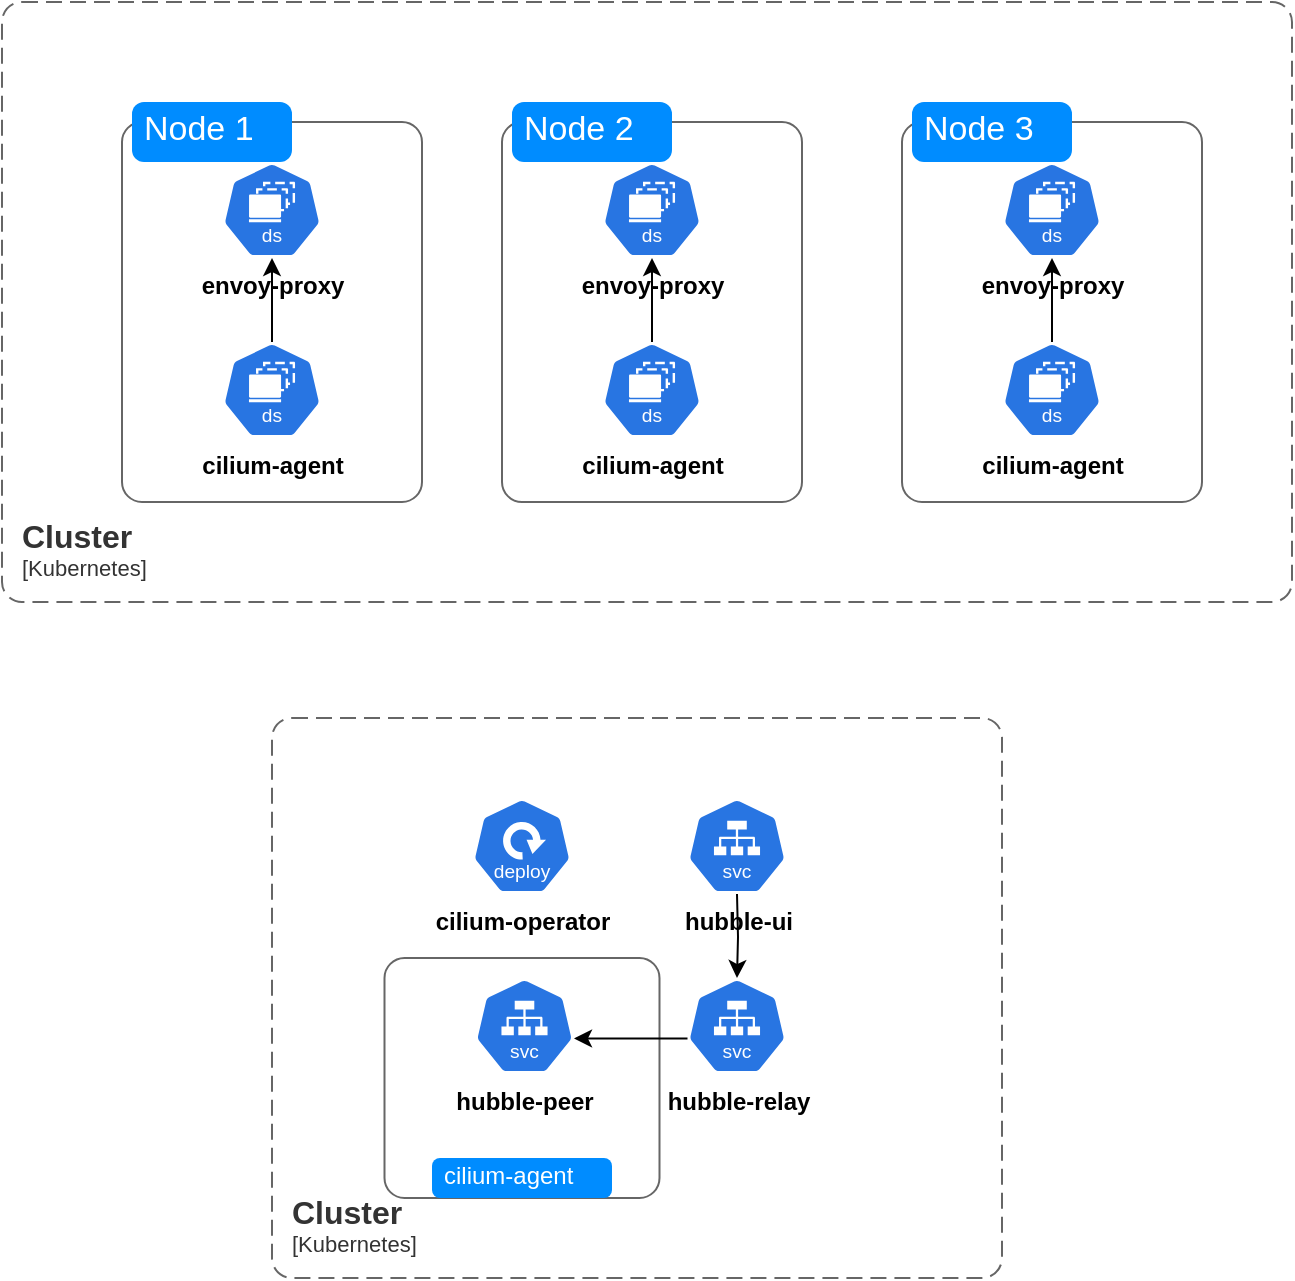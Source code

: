 <mxfile version="24.0.0" type="github">
  <diagram name="Page-1" id="5f0bae14-7c28-e335-631c-24af17079c00">
    <mxGraphModel dx="1050" dy="653" grid="1" gridSize="10" guides="1" tooltips="1" connect="1" arrows="1" fold="1" page="1" pageScale="1" pageWidth="1100" pageHeight="850" background="none" math="0" shadow="0">
      <root>
        <mxCell id="0" />
        <mxCell id="1" parent="0" />
        <mxCell id="4Z7kTOS7S87wvoV_SWmV-7" value="" style="shape=mxgraph.mockup.containers.marginRect;rectMarginTop=10;strokeColor=#666666;strokeWidth=1;dashed=0;rounded=1;arcSize=5;recursiveResize=0;html=1;whiteSpace=wrap;fontStyle=0" vertex="1" parent="1">
          <mxGeometry x="250" y="175" width="150" height="200" as="geometry" />
        </mxCell>
        <mxCell id="4Z7kTOS7S87wvoV_SWmV-8" value="Node 1" style="shape=rect;strokeColor=none;fillColor=#008cff;strokeWidth=1;dashed=0;rounded=1;arcSize=20;fontColor=#ffffff;fontSize=17;spacing=2;spacingTop=-2;align=left;autosize=1;spacingLeft=4;resizeWidth=0;resizeHeight=0;perimeter=none;html=1;whiteSpace=wrap;" vertex="1" parent="4Z7kTOS7S87wvoV_SWmV-7">
          <mxGeometry x="5" width="80" height="30" as="geometry" />
        </mxCell>
        <mxCell id="4Z7kTOS7S87wvoV_SWmV-60" style="edgeStyle=orthogonalEdgeStyle;rounded=0;orthogonalLoop=1;jettySize=auto;html=1;exitX=0.5;exitY=0;exitDx=0;exitDy=0;exitPerimeter=0;" edge="1" parent="4Z7kTOS7S87wvoV_SWmV-7" source="4Z7kTOS7S87wvoV_SWmV-50" target="4Z7kTOS7S87wvoV_SWmV-54">
          <mxGeometry relative="1" as="geometry" />
        </mxCell>
        <mxCell id="4Z7kTOS7S87wvoV_SWmV-50" value="&lt;b&gt;cilium-agent&lt;/b&gt;" style="aspect=fixed;sketch=0;html=1;dashed=0;whitespace=wrap;fillColor=#2875E2;strokeColor=#ffffff;points=[[0.005,0.63,0],[0.1,0.2,0],[0.9,0.2,0],[0.5,0,0],[0.995,0.63,0],[0.72,0.99,0],[0.5,1,0],[0.28,0.99,0]];shape=mxgraph.kubernetes.icon2;kubernetesLabel=1;prIcon=ds;labelPosition=center;verticalLabelPosition=bottom;align=center;verticalAlign=top;" vertex="1" parent="4Z7kTOS7S87wvoV_SWmV-7">
          <mxGeometry x="50" y="120" width="50" height="48" as="geometry" />
        </mxCell>
        <mxCell id="4Z7kTOS7S87wvoV_SWmV-54" value="&lt;b&gt;envoy-proxy&lt;/b&gt;" style="aspect=fixed;sketch=0;html=1;dashed=0;whitespace=wrap;fillColor=#2875E2;strokeColor=#ffffff;points=[[0.005,0.63,0],[0.1,0.2,0],[0.9,0.2,0],[0.5,0,0],[0.995,0.63,0],[0.72,0.99,0],[0.5,1,0],[0.28,0.99,0]];shape=mxgraph.kubernetes.icon2;kubernetesLabel=1;prIcon=ds;labelPosition=center;verticalLabelPosition=bottom;align=center;verticalAlign=top;" vertex="1" parent="4Z7kTOS7S87wvoV_SWmV-7">
          <mxGeometry x="50" y="30" width="50" height="48" as="geometry" />
        </mxCell>
        <object placeholders="1" c4Name="Cluster" c4Type="SystemScopeBoundary" c4Application="Kubernetes" label="&lt;font style=&quot;font-size: 16px&quot;&gt;&lt;b&gt;&lt;div style=&quot;text-align: left&quot;&gt;%c4Name%&lt;/div&gt;&lt;/b&gt;&lt;/font&gt;&lt;div style=&quot;text-align: left&quot;&gt;[%c4Application%]&lt;/div&gt;" id="4Z7kTOS7S87wvoV_SWmV-19">
          <mxCell style="rounded=1;fontSize=11;whiteSpace=wrap;html=1;dashed=1;arcSize=20;fillColor=none;strokeColor=#666666;fontColor=#333333;labelBackgroundColor=none;align=left;verticalAlign=bottom;labelBorderColor=none;spacingTop=0;spacing=10;dashPattern=8 4;metaEdit=1;rotatable=0;perimeter=rectanglePerimeter;noLabel=0;labelPadding=0;allowArrows=0;connectable=0;expand=0;recursiveResize=0;editable=1;pointerEvents=0;absoluteArcSize=1;points=[[0.25,0,0],[0.5,0,0],[0.75,0,0],[1,0.25,0],[1,0.5,0],[1,0.75,0],[0.75,1,0],[0.5,1,0],[0.25,1,0],[0,0.75,0],[0,0.5,0],[0,0.25,0]];" vertex="1" parent="1">
            <mxGeometry x="190" y="125" width="645" height="300" as="geometry" />
          </mxCell>
        </object>
        <object placeholders="1" c4Name="Cluster" c4Type="SystemScopeBoundary" c4Application="Kubernetes" label="&lt;font style=&quot;font-size: 16px&quot;&gt;&lt;b&gt;&lt;div style=&quot;text-align: left&quot;&gt;%c4Name%&lt;/div&gt;&lt;/b&gt;&lt;/font&gt;&lt;div style=&quot;text-align: left&quot;&gt;[%c4Application%]&lt;/div&gt;" id="4Z7kTOS7S87wvoV_SWmV-38">
          <mxCell style="rounded=1;fontSize=11;whiteSpace=wrap;html=1;dashed=1;arcSize=20;fillColor=none;strokeColor=#666666;fontColor=#333333;labelBackgroundColor=none;align=left;verticalAlign=bottom;labelBorderColor=none;spacingTop=0;spacing=10;dashPattern=8 4;metaEdit=1;rotatable=0;perimeter=rectanglePerimeter;noLabel=0;labelPadding=0;allowArrows=0;connectable=0;expand=0;recursiveResize=0;editable=1;pointerEvents=0;absoluteArcSize=1;points=[[0.25,0,0],[0.5,0,0],[0.75,0,0],[1,0.25,0],[1,0.5,0],[1,0.75,0],[0.75,1,0],[0.5,1,0],[0.25,1,0],[0,0.75,0],[0,0.5,0],[0,0.25,0]];" vertex="1" parent="1">
            <mxGeometry x="325" y="483" width="365" height="280" as="geometry" />
          </mxCell>
        </object>
        <mxCell id="4Z7kTOS7S87wvoV_SWmV-46" value="&lt;b&gt;cilium-operator&lt;/b&gt;" style="aspect=fixed;sketch=0;html=1;dashed=0;whitespace=wrap;fillColor=#2875E2;strokeColor=#ffffff;points=[[0.005,0.63,0],[0.1,0.2,0],[0.9,0.2,0],[0.5,0,0],[0.995,0.63,0],[0.72,0.99,0],[0.5,1,0],[0.28,0.99,0]];shape=mxgraph.kubernetes.icon2;kubernetesLabel=1;prIcon=deploy;labelPosition=center;verticalLabelPosition=bottom;align=center;verticalAlign=top;" vertex="1" parent="1">
          <mxGeometry x="425" y="523" width="50" height="48" as="geometry" />
        </mxCell>
        <mxCell id="4Z7kTOS7S87wvoV_SWmV-49" value="&lt;b&gt;hubble-relay&lt;/b&gt;" style="aspect=fixed;sketch=0;html=1;dashed=0;whitespace=wrap;fillColor=#2875E2;strokeColor=#ffffff;points=[[0.005,0.63,0],[0.1,0.2,0],[0.9,0.2,0],[0.5,0,0],[0.995,0.63,0],[0.72,0.99,0],[0.5,1,0],[0.28,0.99,0]];shape=mxgraph.kubernetes.icon2;kubernetesLabel=1;prIcon=svc;labelPosition=center;verticalLabelPosition=bottom;align=center;verticalAlign=top;" vertex="1" parent="1">
          <mxGeometry x="532.5" y="613" width="50" height="48" as="geometry" />
        </mxCell>
        <mxCell id="4Z7kTOS7S87wvoV_SWmV-61" value="" style="shape=mxgraph.mockup.containers.marginRect;rectMarginTop=10;strokeColor=#666666;strokeWidth=1;dashed=0;rounded=1;arcSize=5;recursiveResize=0;html=1;whiteSpace=wrap;fontStyle=0" vertex="1" parent="1">
          <mxGeometry x="440" y="175" width="150" height="200" as="geometry" />
        </mxCell>
        <mxCell id="4Z7kTOS7S87wvoV_SWmV-62" value="Node 2" style="shape=rect;strokeColor=none;fillColor=#008cff;strokeWidth=1;dashed=0;rounded=1;arcSize=20;fontColor=#ffffff;fontSize=17;spacing=2;spacingTop=-2;align=left;autosize=1;spacingLeft=4;resizeWidth=0;resizeHeight=0;perimeter=none;html=1;whiteSpace=wrap;" vertex="1" parent="4Z7kTOS7S87wvoV_SWmV-61">
          <mxGeometry x="5" width="80" height="30" as="geometry" />
        </mxCell>
        <mxCell id="4Z7kTOS7S87wvoV_SWmV-63" style="edgeStyle=orthogonalEdgeStyle;rounded=0;orthogonalLoop=1;jettySize=auto;html=1;exitX=0.5;exitY=0;exitDx=0;exitDy=0;exitPerimeter=0;" edge="1" parent="4Z7kTOS7S87wvoV_SWmV-61" source="4Z7kTOS7S87wvoV_SWmV-64" target="4Z7kTOS7S87wvoV_SWmV-65">
          <mxGeometry relative="1" as="geometry" />
        </mxCell>
        <mxCell id="4Z7kTOS7S87wvoV_SWmV-64" value="&lt;b&gt;cilium-agent&lt;/b&gt;" style="aspect=fixed;sketch=0;html=1;dashed=0;whitespace=wrap;fillColor=#2875E2;strokeColor=#ffffff;points=[[0.005,0.63,0],[0.1,0.2,0],[0.9,0.2,0],[0.5,0,0],[0.995,0.63,0],[0.72,0.99,0],[0.5,1,0],[0.28,0.99,0]];shape=mxgraph.kubernetes.icon2;kubernetesLabel=1;prIcon=ds;labelPosition=center;verticalLabelPosition=bottom;align=center;verticalAlign=top;" vertex="1" parent="4Z7kTOS7S87wvoV_SWmV-61">
          <mxGeometry x="50" y="120" width="50" height="48" as="geometry" />
        </mxCell>
        <mxCell id="4Z7kTOS7S87wvoV_SWmV-65" value="&lt;b&gt;envoy-proxy&lt;/b&gt;" style="aspect=fixed;sketch=0;html=1;dashed=0;whitespace=wrap;fillColor=#2875E2;strokeColor=#ffffff;points=[[0.005,0.63,0],[0.1,0.2,0],[0.9,0.2,0],[0.5,0,0],[0.995,0.63,0],[0.72,0.99,0],[0.5,1,0],[0.28,0.99,0]];shape=mxgraph.kubernetes.icon2;kubernetesLabel=1;prIcon=ds;labelPosition=center;verticalLabelPosition=bottom;align=center;verticalAlign=top;" vertex="1" parent="4Z7kTOS7S87wvoV_SWmV-61">
          <mxGeometry x="50" y="30" width="50" height="48" as="geometry" />
        </mxCell>
        <mxCell id="4Z7kTOS7S87wvoV_SWmV-66" value="" style="shape=mxgraph.mockup.containers.marginRect;rectMarginTop=10;strokeColor=#666666;strokeWidth=1;dashed=0;rounded=1;arcSize=5;recursiveResize=0;html=1;whiteSpace=wrap;fontStyle=0" vertex="1" parent="1">
          <mxGeometry x="640" y="175" width="150" height="200" as="geometry" />
        </mxCell>
        <mxCell id="4Z7kTOS7S87wvoV_SWmV-67" value="Node 3" style="shape=rect;strokeColor=none;fillColor=#008cff;strokeWidth=1;dashed=0;rounded=1;arcSize=20;fontColor=#ffffff;fontSize=17;spacing=2;spacingTop=-2;align=left;autosize=1;spacingLeft=4;resizeWidth=0;resizeHeight=0;perimeter=none;html=1;whiteSpace=wrap;" vertex="1" parent="4Z7kTOS7S87wvoV_SWmV-66">
          <mxGeometry x="5" width="80" height="30" as="geometry" />
        </mxCell>
        <mxCell id="4Z7kTOS7S87wvoV_SWmV-68" style="edgeStyle=orthogonalEdgeStyle;rounded=0;orthogonalLoop=1;jettySize=auto;html=1;exitX=0.5;exitY=0;exitDx=0;exitDy=0;exitPerimeter=0;" edge="1" parent="4Z7kTOS7S87wvoV_SWmV-66" source="4Z7kTOS7S87wvoV_SWmV-69" target="4Z7kTOS7S87wvoV_SWmV-70">
          <mxGeometry relative="1" as="geometry" />
        </mxCell>
        <mxCell id="4Z7kTOS7S87wvoV_SWmV-69" value="&lt;b&gt;cilium-agent&lt;/b&gt;" style="aspect=fixed;sketch=0;html=1;dashed=0;whitespace=wrap;fillColor=#2875E2;strokeColor=#ffffff;points=[[0.005,0.63,0],[0.1,0.2,0],[0.9,0.2,0],[0.5,0,0],[0.995,0.63,0],[0.72,0.99,0],[0.5,1,0],[0.28,0.99,0]];shape=mxgraph.kubernetes.icon2;kubernetesLabel=1;prIcon=ds;labelPosition=center;verticalLabelPosition=bottom;align=center;verticalAlign=top;" vertex="1" parent="4Z7kTOS7S87wvoV_SWmV-66">
          <mxGeometry x="50" y="120" width="50" height="48" as="geometry" />
        </mxCell>
        <mxCell id="4Z7kTOS7S87wvoV_SWmV-70" value="&lt;b&gt;envoy-proxy&lt;/b&gt;" style="aspect=fixed;sketch=0;html=1;dashed=0;whitespace=wrap;fillColor=#2875E2;strokeColor=#ffffff;points=[[0.005,0.63,0],[0.1,0.2,0],[0.9,0.2,0],[0.5,0,0],[0.995,0.63,0],[0.72,0.99,0],[0.5,1,0],[0.28,0.99,0]];shape=mxgraph.kubernetes.icon2;kubernetesLabel=1;prIcon=ds;labelPosition=center;verticalLabelPosition=bottom;align=center;verticalAlign=top;" vertex="1" parent="4Z7kTOS7S87wvoV_SWmV-66">
          <mxGeometry x="50" y="30" width="50" height="48" as="geometry" />
        </mxCell>
        <mxCell id="4Z7kTOS7S87wvoV_SWmV-72" style="edgeStyle=orthogonalEdgeStyle;rounded=0;orthogonalLoop=1;jettySize=auto;html=1;exitX=0.5;exitY=1;exitDx=0;exitDy=0;exitPerimeter=0;entryX=0.5;entryY=0;entryDx=0;entryDy=0;entryPerimeter=0;" edge="1" parent="1" target="4Z7kTOS7S87wvoV_SWmV-49">
          <mxGeometry relative="1" as="geometry">
            <mxPoint x="557.5" y="571" as="sourcePoint" />
          </mxGeometry>
        </mxCell>
        <mxCell id="4Z7kTOS7S87wvoV_SWmV-73" value="&lt;b&gt;hubble-ui&lt;/b&gt;" style="aspect=fixed;sketch=0;html=1;dashed=0;whitespace=wrap;fillColor=#2875E2;strokeColor=#ffffff;points=[[0.005,0.63,0],[0.1,0.2,0],[0.9,0.2,0],[0.5,0,0],[0.995,0.63,0],[0.72,0.99,0],[0.5,1,0],[0.28,0.99,0]];shape=mxgraph.kubernetes.icon2;kubernetesLabel=1;prIcon=svc;labelPosition=center;verticalLabelPosition=bottom;align=center;verticalAlign=top;" vertex="1" parent="1">
          <mxGeometry x="532.5" y="523" width="50" height="48" as="geometry" />
        </mxCell>
        <mxCell id="4Z7kTOS7S87wvoV_SWmV-74" value="" style="shape=mxgraph.mockup.containers.marginRect;rectMarginTop=10;strokeColor=#666666;strokeWidth=1;dashed=0;rounded=1;arcSize=5;recursiveResize=0;html=1;whiteSpace=wrap;" vertex="1" parent="1">
          <mxGeometry x="381.25" y="593" width="137.5" height="130" as="geometry" />
        </mxCell>
        <mxCell id="4Z7kTOS7S87wvoV_SWmV-75" value="cilium-agent" style="shape=rect;strokeColor=none;fillColor=#008cff;strokeWidth=1;dashed=0;rounded=1;arcSize=20;fontColor=#ffffff;fontSize=12;spacing=2;spacingTop=-2;align=left;autosize=1;spacingLeft=4;resizeWidth=0;resizeHeight=0;perimeter=none;html=1;whiteSpace=wrap;" vertex="1" parent="1">
          <mxGeometry x="405" y="703" width="90" height="20" as="geometry" />
        </mxCell>
        <mxCell id="4Z7kTOS7S87wvoV_SWmV-78" value="&lt;b&gt;hubble-peer&lt;/b&gt;" style="aspect=fixed;sketch=0;html=1;dashed=0;whitespace=wrap;fillColor=#2875E2;strokeColor=#ffffff;points=[[0.005,0.63,0],[0.1,0.2,0],[0.9,0.2,0],[0.5,0,0],[0.995,0.63,0],[0.72,0.99,0],[0.5,1,0],[0.28,0.99,0]];shape=mxgraph.kubernetes.icon2;kubernetesLabel=1;prIcon=svc;labelPosition=center;verticalLabelPosition=bottom;align=center;verticalAlign=top;" vertex="1" parent="1">
          <mxGeometry x="426.25" y="613" width="50" height="48" as="geometry" />
        </mxCell>
        <mxCell id="4Z7kTOS7S87wvoV_SWmV-79" style="edgeStyle=orthogonalEdgeStyle;rounded=0;orthogonalLoop=1;jettySize=auto;html=1;exitX=0.005;exitY=0.63;exitDx=0;exitDy=0;exitPerimeter=0;entryX=0.995;entryY=0.63;entryDx=0;entryDy=0;entryPerimeter=0;" edge="1" parent="1" source="4Z7kTOS7S87wvoV_SWmV-49" target="4Z7kTOS7S87wvoV_SWmV-78">
          <mxGeometry relative="1" as="geometry" />
        </mxCell>
      </root>
    </mxGraphModel>
  </diagram>
</mxfile>
